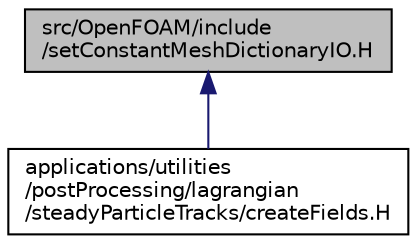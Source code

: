 digraph "src/OpenFOAM/include/setConstantMeshDictionaryIO.H"
{
  bgcolor="transparent";
  edge [fontname="Helvetica",fontsize="10",labelfontname="Helvetica",labelfontsize="10"];
  node [fontname="Helvetica",fontsize="10",shape=record];
  Node1 [label="src/OpenFOAM/include\l/setConstantMeshDictionaryIO.H",height=0.2,width=0.4,color="black", fillcolor="grey75", style="filled", fontcolor="black"];
  Node1 -> Node2 [dir="back",color="midnightblue",fontsize="10",style="solid",fontname="Helvetica"];
  Node2 [label="applications/utilities\l/postProcessing/lagrangian\l/steadyParticleTracks/createFields.H",height=0.2,width=0.4,color="black",URL="$a04527.html"];
}
